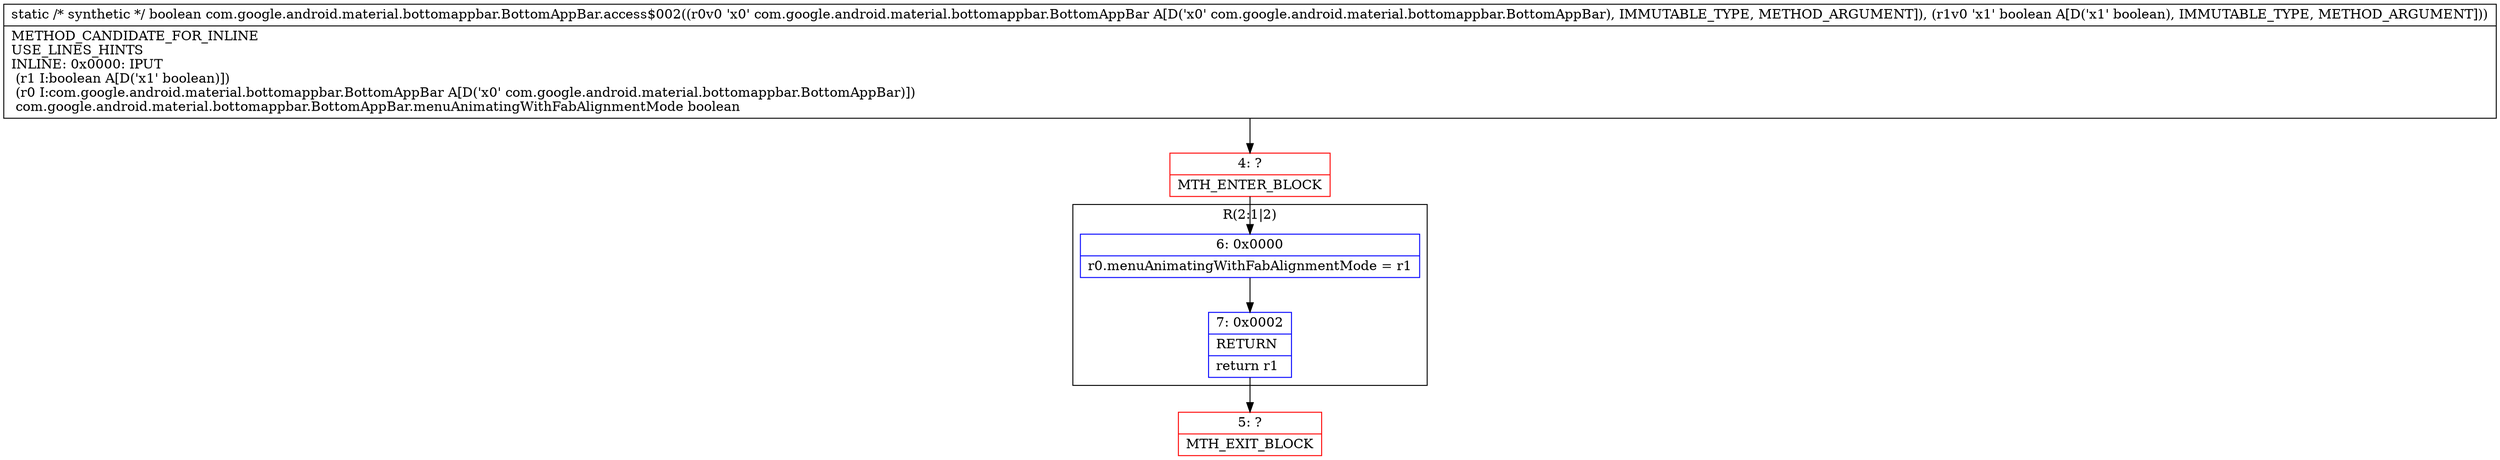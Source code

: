 digraph "CFG forcom.google.android.material.bottomappbar.BottomAppBar.access$002(Lcom\/google\/android\/material\/bottomappbar\/BottomAppBar;Z)Z" {
subgraph cluster_Region_1995242766 {
label = "R(2:1|2)";
node [shape=record,color=blue];
Node_6 [shape=record,label="{6\:\ 0x0000|r0.menuAnimatingWithFabAlignmentMode = r1\l}"];
Node_7 [shape=record,label="{7\:\ 0x0002|RETURN\l|return r1\l}"];
}
Node_4 [shape=record,color=red,label="{4\:\ ?|MTH_ENTER_BLOCK\l}"];
Node_5 [shape=record,color=red,label="{5\:\ ?|MTH_EXIT_BLOCK\l}"];
MethodNode[shape=record,label="{static \/* synthetic *\/ boolean com.google.android.material.bottomappbar.BottomAppBar.access$002((r0v0 'x0' com.google.android.material.bottomappbar.BottomAppBar A[D('x0' com.google.android.material.bottomappbar.BottomAppBar), IMMUTABLE_TYPE, METHOD_ARGUMENT]), (r1v0 'x1' boolean A[D('x1' boolean), IMMUTABLE_TYPE, METHOD_ARGUMENT]))  | METHOD_CANDIDATE_FOR_INLINE\lUSE_LINES_HINTS\lINLINE: 0x0000: IPUT  \l  (r1 I:boolean A[D('x1' boolean)])\l  (r0 I:com.google.android.material.bottomappbar.BottomAppBar A[D('x0' com.google.android.material.bottomappbar.BottomAppBar)])\l com.google.android.material.bottomappbar.BottomAppBar.menuAnimatingWithFabAlignmentMode boolean\l}"];
MethodNode -> Node_4;Node_6 -> Node_7;
Node_7 -> Node_5;
Node_4 -> Node_6;
}

